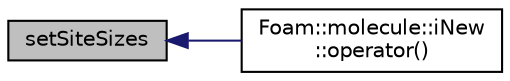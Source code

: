 digraph "setSiteSizes"
{
  bgcolor="transparent";
  edge [fontname="Helvetica",fontsize="10",labelfontname="Helvetica",labelfontsize="10"];
  node [fontname="Helvetica",fontsize="10",shape=record];
  rankdir="LR";
  Node1 [label="setSiteSizes",height=0.2,width=0.4,color="black", fillcolor="grey75", style="filled", fontcolor="black"];
  Node1 -> Node2 [dir="back",color="midnightblue",fontsize="10",style="solid",fontname="Helvetica"];
  Node2 [label="Foam::molecule::iNew\l::operator()",height=0.2,width=0.4,color="black",URL="$a01102.html#abef8fcb1d449d5912ad174eb55c4d105"];
}

